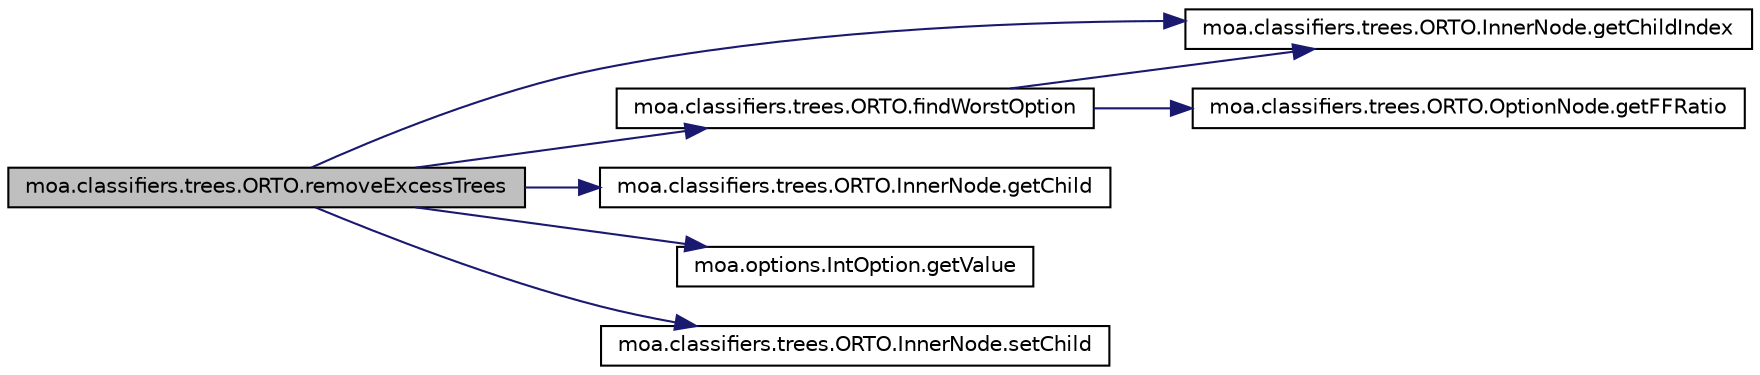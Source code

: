 digraph G
{
  edge [fontname="Helvetica",fontsize="10",labelfontname="Helvetica",labelfontsize="10"];
  node [fontname="Helvetica",fontsize="10",shape=record];
  rankdir=LR;
  Node1 [label="moa.classifiers.trees.ORTO.removeExcessTrees",height=0.2,width=0.4,color="black", fillcolor="grey75", style="filled" fontcolor="black"];
  Node1 -> Node2 [color="midnightblue",fontsize="10",style="solid",fontname="Helvetica"];
  Node2 [label="moa.classifiers.trees.ORTO.findWorstOption",height=0.2,width=0.4,color="black", fillcolor="white", style="filled",URL="$classmoa_1_1classifiers_1_1trees_1_1ORTO.html#af9948c11298edfaa749ba0b2dd9ae947"];
  Node2 -> Node3 [color="midnightblue",fontsize="10",style="solid",fontname="Helvetica"];
  Node3 [label="moa.classifiers.trees.ORTO.InnerNode.getChildIndex",height=0.2,width=0.4,color="black", fillcolor="white", style="filled",URL="$classmoa_1_1classifiers_1_1trees_1_1ORTO_1_1InnerNode.html#abbd8662cb2ea13fc405e896e83f153f7"];
  Node2 -> Node4 [color="midnightblue",fontsize="10",style="solid",fontname="Helvetica"];
  Node4 [label="moa.classifiers.trees.ORTO.OptionNode.getFFRatio",height=0.2,width=0.4,color="black", fillcolor="white", style="filled",URL="$classmoa_1_1classifiers_1_1trees_1_1ORTO_1_1OptionNode.html#a4656286624b184eea54d9e2ea74b43d1"];
  Node1 -> Node5 [color="midnightblue",fontsize="10",style="solid",fontname="Helvetica"];
  Node5 [label="moa.classifiers.trees.ORTO.InnerNode.getChild",height=0.2,width=0.4,color="black", fillcolor="white", style="filled",URL="$classmoa_1_1classifiers_1_1trees_1_1ORTO_1_1InnerNode.html#ada4abe88de469980f10b89c3c952ba16"];
  Node1 -> Node3 [color="midnightblue",fontsize="10",style="solid",fontname="Helvetica"];
  Node1 -> Node6 [color="midnightblue",fontsize="10",style="solid",fontname="Helvetica"];
  Node6 [label="moa.options.IntOption.getValue",height=0.2,width=0.4,color="black", fillcolor="white", style="filled",URL="$classmoa_1_1options_1_1IntOption.html#affae8787274b44ab7616d46b8d6c831a"];
  Node1 -> Node7 [color="midnightblue",fontsize="10",style="solid",fontname="Helvetica"];
  Node7 [label="moa.classifiers.trees.ORTO.InnerNode.setChild",height=0.2,width=0.4,color="black", fillcolor="white", style="filled",URL="$classmoa_1_1classifiers_1_1trees_1_1ORTO_1_1InnerNode.html#aef021ec1fc501c30571a6a7dca76fd27"];
}

